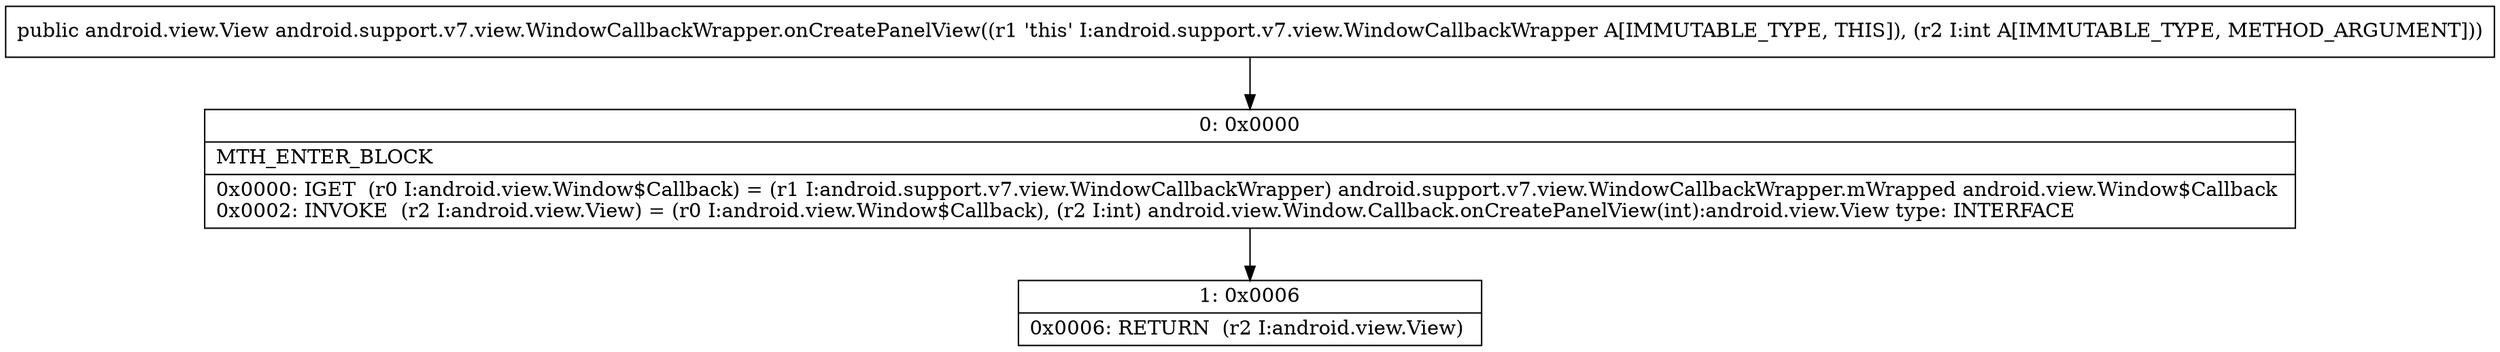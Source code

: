 digraph "CFG forandroid.support.v7.view.WindowCallbackWrapper.onCreatePanelView(I)Landroid\/view\/View;" {
Node_0 [shape=record,label="{0\:\ 0x0000|MTH_ENTER_BLOCK\l|0x0000: IGET  (r0 I:android.view.Window$Callback) = (r1 I:android.support.v7.view.WindowCallbackWrapper) android.support.v7.view.WindowCallbackWrapper.mWrapped android.view.Window$Callback \l0x0002: INVOKE  (r2 I:android.view.View) = (r0 I:android.view.Window$Callback), (r2 I:int) android.view.Window.Callback.onCreatePanelView(int):android.view.View type: INTERFACE \l}"];
Node_1 [shape=record,label="{1\:\ 0x0006|0x0006: RETURN  (r2 I:android.view.View) \l}"];
MethodNode[shape=record,label="{public android.view.View android.support.v7.view.WindowCallbackWrapper.onCreatePanelView((r1 'this' I:android.support.v7.view.WindowCallbackWrapper A[IMMUTABLE_TYPE, THIS]), (r2 I:int A[IMMUTABLE_TYPE, METHOD_ARGUMENT])) }"];
MethodNode -> Node_0;
Node_0 -> Node_1;
}

